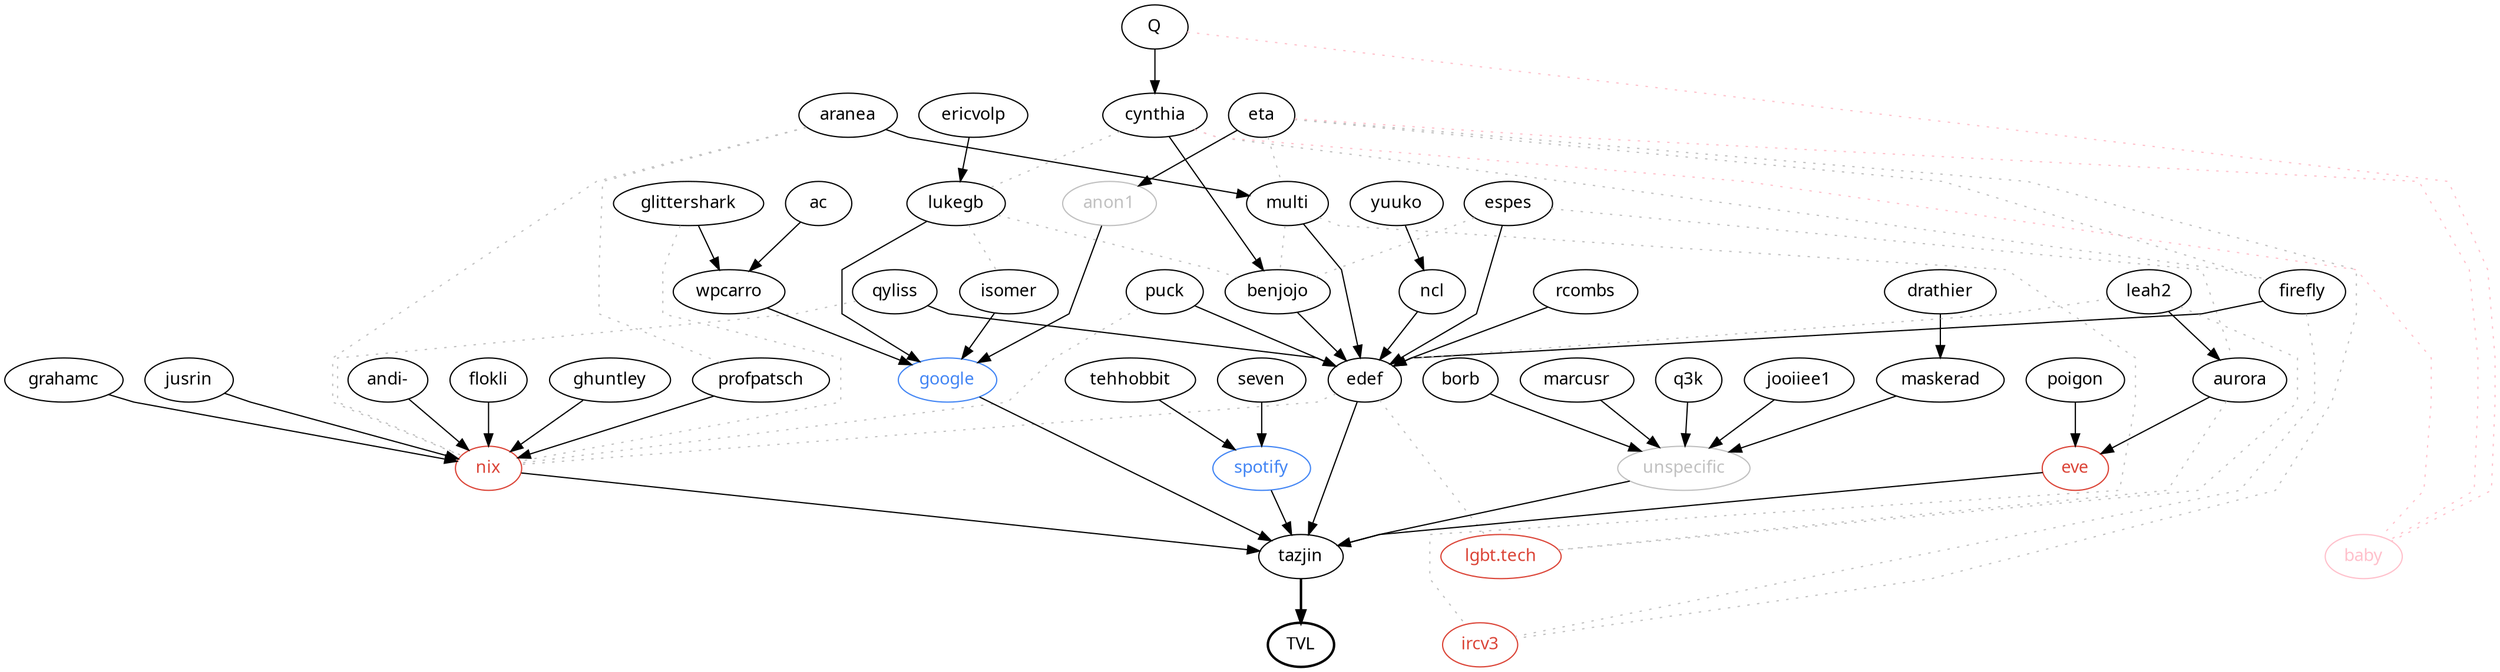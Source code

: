 digraph tvl {
  node [fontname = "JetBrains Mono"];
  overlap = false;
  splines = polyline;

  TVL [style="bold"];
  tazjin -> TVL [style="bold"];

  // people
  ericvolp [href="https://ericv.me"];
  Q [href="https://magicalcodewit.ch/"];
  ac [href="https://the-alex.github.io/about/"];
  andi [label="andi-" href="https://andreas.rammhold.de/"];
  anon1 [color="grey" fontcolor="grey"];
  aranea;
  aurora [href="https://nonegenderleftfox.aventine.se/"];
  benjojo [href="https://benjojo.co.uk/"];
  borb [href="https://twitter.com/FR31H31T"];
  cynthia [href="https://cynthia.re/"];
  drathier;
  edef [href="https://edef.eu/files/edef.hs"];
  espes;
  eta [href="https://theta.eu.org/"];
  firefly [href="http://firefly.nu/"];
  flokli [href="https://flokli.de/"];
  ghuntley [href="https://ghuntley.com/"];
  glittershark [href="http://gws.fyi"];
  grahamc [href="https://grahamc.com/"];
  isomer [href="https://www.lorier.net/"];
  jusrin [href="https://jusrin.dev/"];
  leah2 [href="https://leahneukirchen.org/"];
  lukegb [href="https://lukegb.com/"];
  marcusr [href="http://marcus.nordaaker.com/"];
  maskerad [href="https://femalelegends.com/"];
  multi [href="https://1.0.168.192.in-addr.xyz/"];
  ncl;
  poigon;
  profpatsch [href="http://profpatsch.de/"];
  puck [href="https://puckipedia.com/"];
  q3k [href="https://q3k.org/"];
  qyliss [href="https://alyssa.is"];
  rcombs [href="http://rcombs.me/"];
  seven [href="https://open.spotify.com/user/so7"];
  tazjin [href="https://tazj.in/"];
  tehhobbit;
  wpcarro [href="https://wpcarro.dev/"];
  yuuko;

  // companies (blue)
  spotify [color="#4285f4" fontcolor="#4285f4" href="https://www.spotify.com/"];
  google [color="#4285f4" fontcolor="#4285f4" href="https://www.google.com/"];

  // communities? (red)
  eve [color="#DB4437" fontcolor="#DB4437" href="https://www.eveonline.com/"];
  nix [color="#DB4437" fontcolor="#DB4437" href="https://nixos.org/nix/"];
  ircv3 [color="#DB4437" fontcolor="#DB4437" href="https://ircv3.net/"];
  lgbtslack [label="lgbt.tech" color="#DB4437" fontcolor="#DB4437" href="https://lgbtq.technology/"];
  unspecific [color="grey" fontcolor="grey"];
  baby [color="pink" fontcolor="pink" href="https://cynthia.re/s/baby"];

  // primary edges (how did they end up in TVL?)

  // Direct edges
  nix -> tazjin;
  spotify -> tazjin;
  google -> tazjin;
  eve -> tazjin;
  unspecific -> tazjin;
  edef -> tazjin;

  // via nix
  jusrin -> nix;
  ghuntley -> nix;
  flokli -> nix;
  andi -> nix;
  grahamc -> nix;
  profpatsch -> nix;

  // via edef
  benjojo -> edef;
  espes -> edef;
  firefly -> edef;
  leah2 -> aurora;
  multi -> edef;
  ncl -> edef;
  puck -> edef;
  qyliss -> edef;
  rcombs -> edef;

  // via spotify
  tehhobbit -> spotify;
  seven -> spotify;

  // via google
  lukegb -> google;
  isomer -> google;
  wpcarro -> google;

  // random primary
  ericvolp -> lukegb;
  Q -> cynthia;
  ac -> wpcarro;
  anon1 -> google;
  aranea -> multi;
  aurora -> eve;
  borb -> unspecific;
  cynthia -> benjojo;
  drathier -> maskerad;
  eta -> anon1;
  glittershark -> wpcarro;
  jooiiee1 -> unspecific;
  marcusr -> unspecific;
  maskerad -> unspecific;
  poigon -> eve;
  q3k -> unspecific;
  yuuko -> ncl;

  // secondary edges (how are they connected otherwise?)

  // lgbt slack
  aurora -> lgbtslack [weight=0 style="dotted" color="grey" arrowhead="none"];
  leah2 -> lgbtslack  [weight=0 style="dotted" color="grey" arrowhead="none"];
  edef -> lgbtslack  [weight=0 style="dotted" color="grey" arrowhead="none"];

  // ircv3
  multi -> ircv3  [weight=0 style="dotted" color="grey" arrowhead="none"];
  eta -> ircv3  [weight=0 style="dotted" color="grey" arrowhead="none"];
  firefly -> ircv3  [weight=0 style="dotted" color="grey" arrowhead="none"];

  // random
  leah2 -> edef  [weight=0 style="dotted" color="grey" arrowhead="none"];
  lukegb -> isomer  [weight=0 style="dotted" color="grey" arrowhead="none"];
  eta -> multi  [weight=0 style="dotted" color="grey" arrowhead="none"];
  eta -> firefly  [weight=0 style="dotted" color="grey" arrowhead="none"];
  cynthia -> firefly [weight=0 style="dotted" color="grey" arrowhead="none"];
  cynthia -> lukegb [weight=0 style="dotted" color="grey" arrowhead="none"];
  lukegb -> benjojo [weight=0 style="dotted" color="grey" arrowhead="none"];
  multi -> benjojo [weight=0 style="dotted" color="grey" arrowhead="none"];
  espes -> benjojo [weight=0 style="dotted" color="grey" arrowhead="none"];
  espes -> aurora [weight=0 style="dotted" color="grey" arrowhead="none"];
  puck -> nix [weight=0 style="dotted" color="grey" arrowhead="none"];
  qyliss -> nix [weight=0 style="dotted" color="grey" arrowhead="none"];
  glittershark -> nix [weight=0 style="dotted" color="grey" arrowhead="none"];
  edef -> nix [weight=0 style="dotted" color="grey" arrowhead="none"];
  cynthia -> baby [weight=0 style="dotted" arrowhead="none" color="pink"];
  eta -> baby [weight=0 style="dotted" arrowhead="none" color="pink"];
  Q -> baby [weight=0 style="dotted" arrowhead="none" color="pink"];
  aranea -> nix [weight=0 style="dotted" color="grey" arrowhead="none"];
  aranea -> profpatsch [weight=0 style="dotted" color="grey" arrowhead="none"];
}

